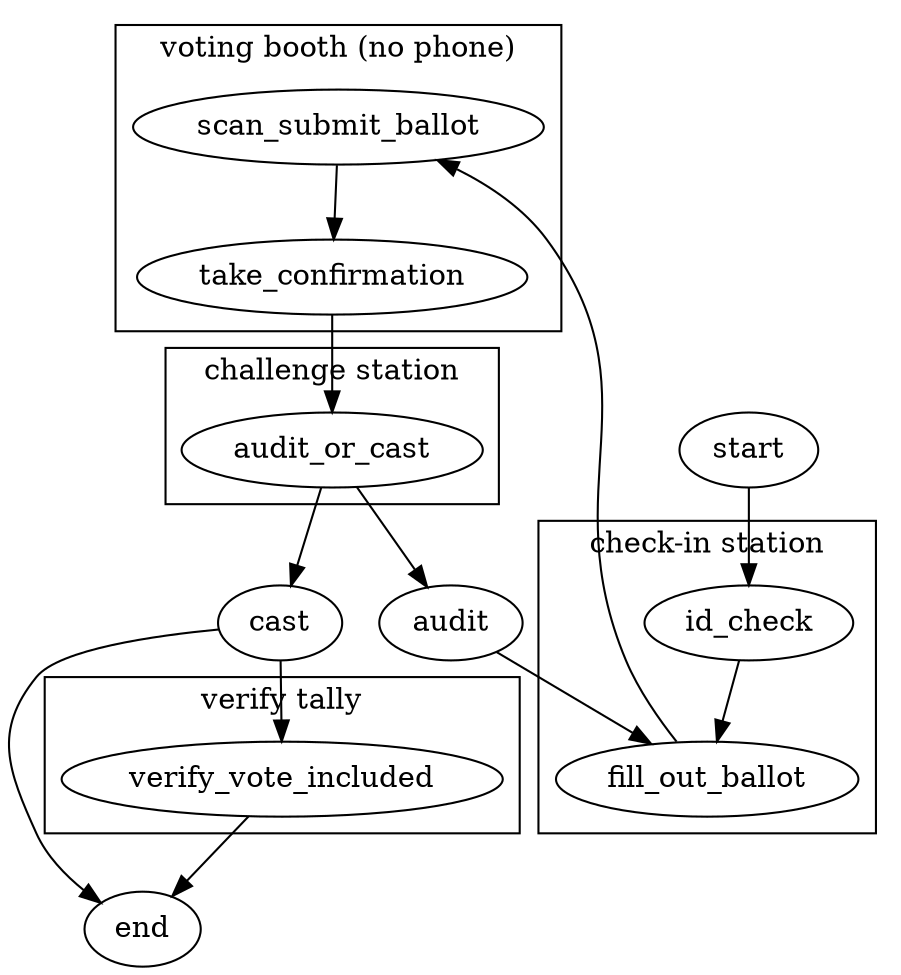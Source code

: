 digraph current_workflow {
  start -> id_check
  subgraph cluster_checkin {
    label="check-in station"
    id_check -> fill_out_ballot
  }
  subgraph cluster_votingbooth {
    label="voting booth (no phone)"
    fill_out_ballot -> scan_submit_ballot -> take_confirmation
  }
  subgraph cluster_challenge {
    label="challenge station"
    audit_or_cast
  }
  subgraph cluster_verify {
    label="verify tally"
    verify_vote_included
  }
  take_confirmation -> audit_or_cast -> {audit,cast}
  rank=same {audit,cast}
  audit -> fill_out_ballot
  cast -> verify_vote_included
  verify_vote_included -> end
  cast -> end
}
